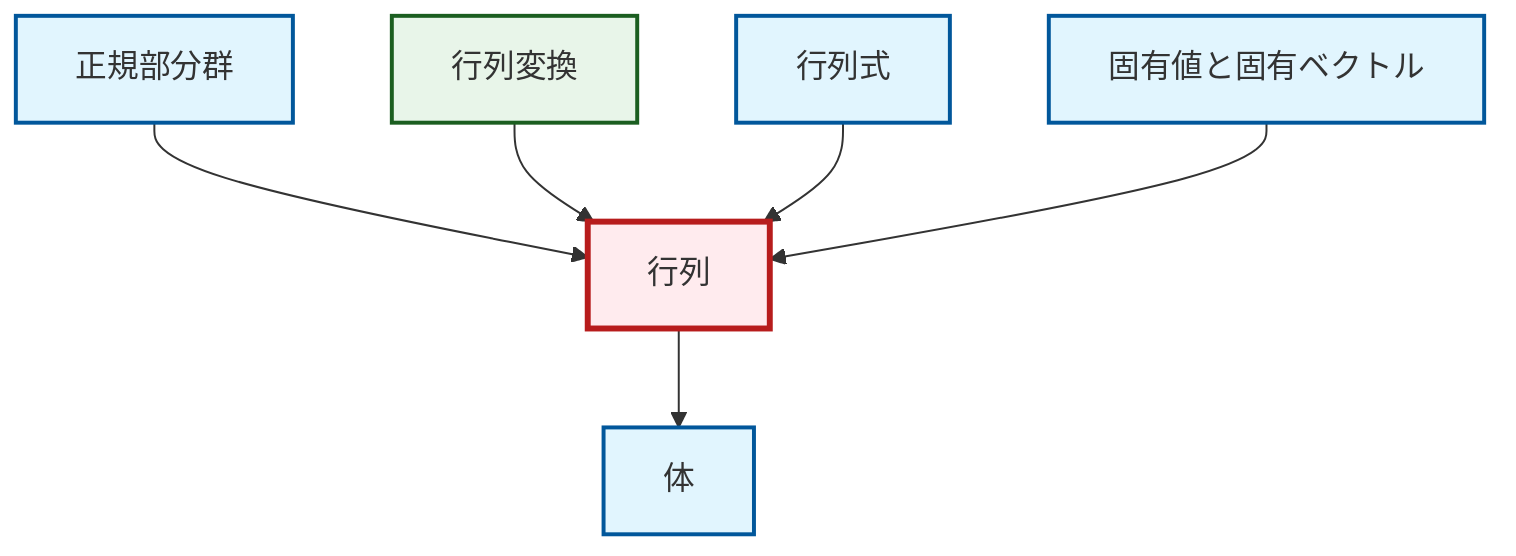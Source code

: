graph TD
    classDef definition fill:#e1f5fe,stroke:#01579b,stroke-width:2px
    classDef theorem fill:#f3e5f5,stroke:#4a148c,stroke-width:2px
    classDef axiom fill:#fff3e0,stroke:#e65100,stroke-width:2px
    classDef example fill:#e8f5e9,stroke:#1b5e20,stroke-width:2px
    classDef current fill:#ffebee,stroke:#b71c1c,stroke-width:3px
    def-field["体"]:::definition
    ex-matrix-transformation["行列変換"]:::example
    def-matrix["行列"]:::definition
    def-normal-subgroup["正規部分群"]:::definition
    def-determinant["行列式"]:::definition
    def-eigenvalue-eigenvector["固有値と固有ベクトル"]:::definition
    def-normal-subgroup --> def-matrix
    def-matrix --> def-field
    ex-matrix-transformation --> def-matrix
    def-determinant --> def-matrix
    def-eigenvalue-eigenvector --> def-matrix
    class def-matrix current